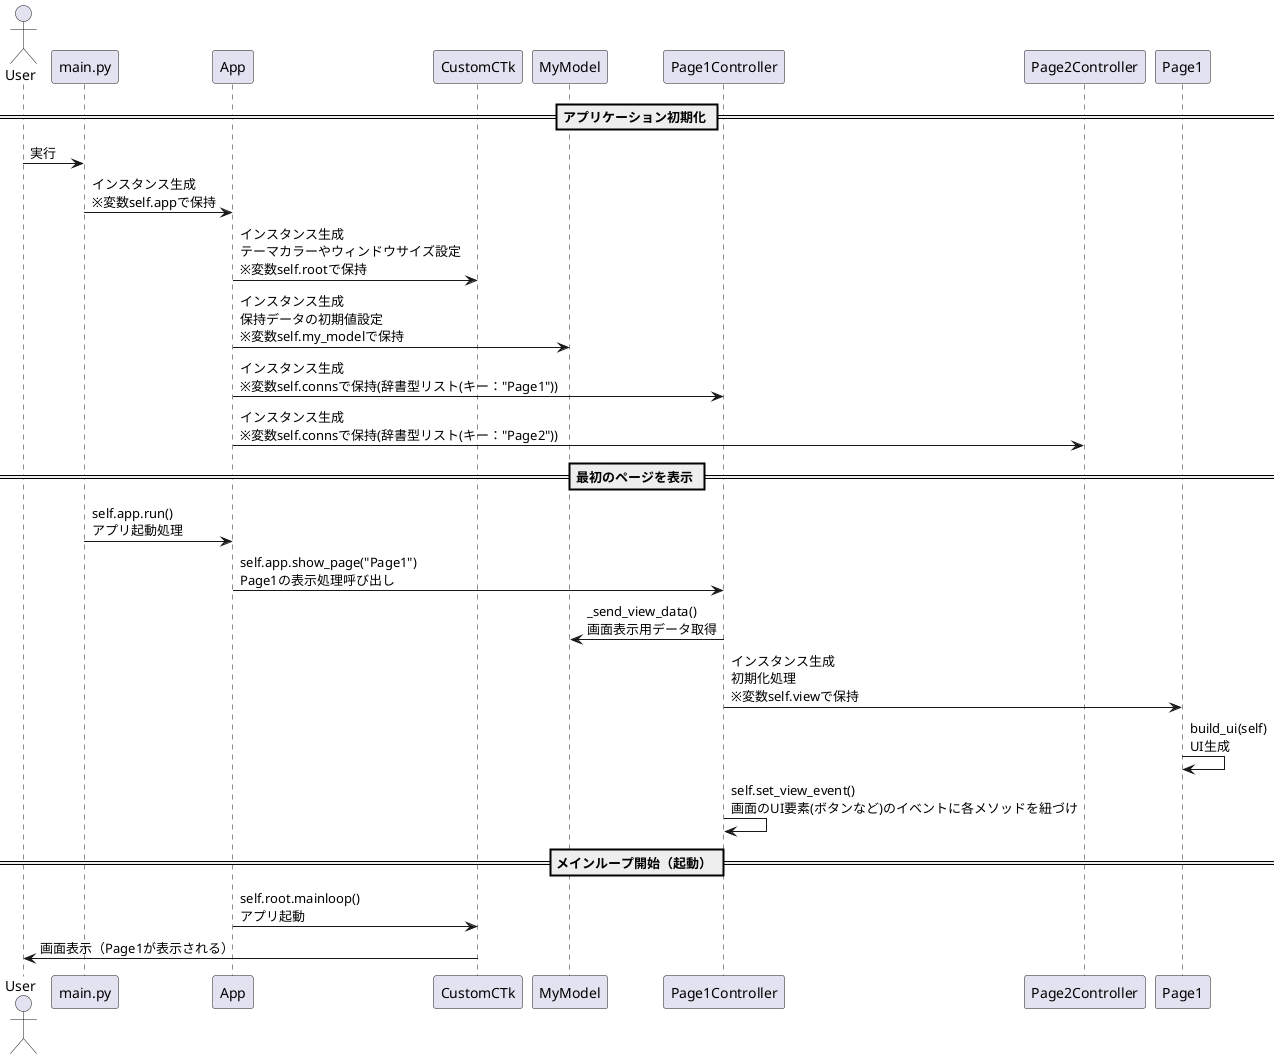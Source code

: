 @startuml シーケンス図(起動時)

actor User as user
participant main.py as Main
participant App
participant CustomCTk
participant MyModel
participant Page1Controller
participant Page2Controller
participant Page1

== アプリケーション初期化 ==
user -> Main : 実行
Main -> App : インスタンス生成\n※変数self.appで保持
App -> CustomCTk : インスタンス生成\nテーマカラーやウィンドウサイズ設定\n※変数self.rootで保持
App -> MyModel : インスタンス生成\n保持データの初期値設定\n※変数self.my_modelで保持
App -> Page1Controller : インスタンス生成\n※変数self.connsで保持(辞書型リスト(キー："Page1"))
App -> Page2Controller : インスタンス生成\n※変数self.connsで保持(辞書型リスト(キー："Page2"))

== 最初のページを表示 ==
Main -> App : self.app.run()\nアプリ起動処理
App -> Page1Controller : self.app.show_page("Page1")\nPage1の表示処理呼び出し
Page1Controller -> MyModel : _send_view_data()\n画面表示用データ取得
Page1Controller -> Page1 : インスタンス生成\n初期化処理\n※変数self.viewで保持
Page1 -> Page1 : build_ui(self)\nUI生成
Page1Controller -> Page1Controller : self.set_view_event()\n画面のUI要素(ボタンなど)のイベントに各メソッドを紐づけ


== メインループ開始（起動） ==
App -> CustomCTk : self.root.mainloop()\nアプリ起動
CustomCTk -> user : 画面表示（Page1が表示される）

@enduml
